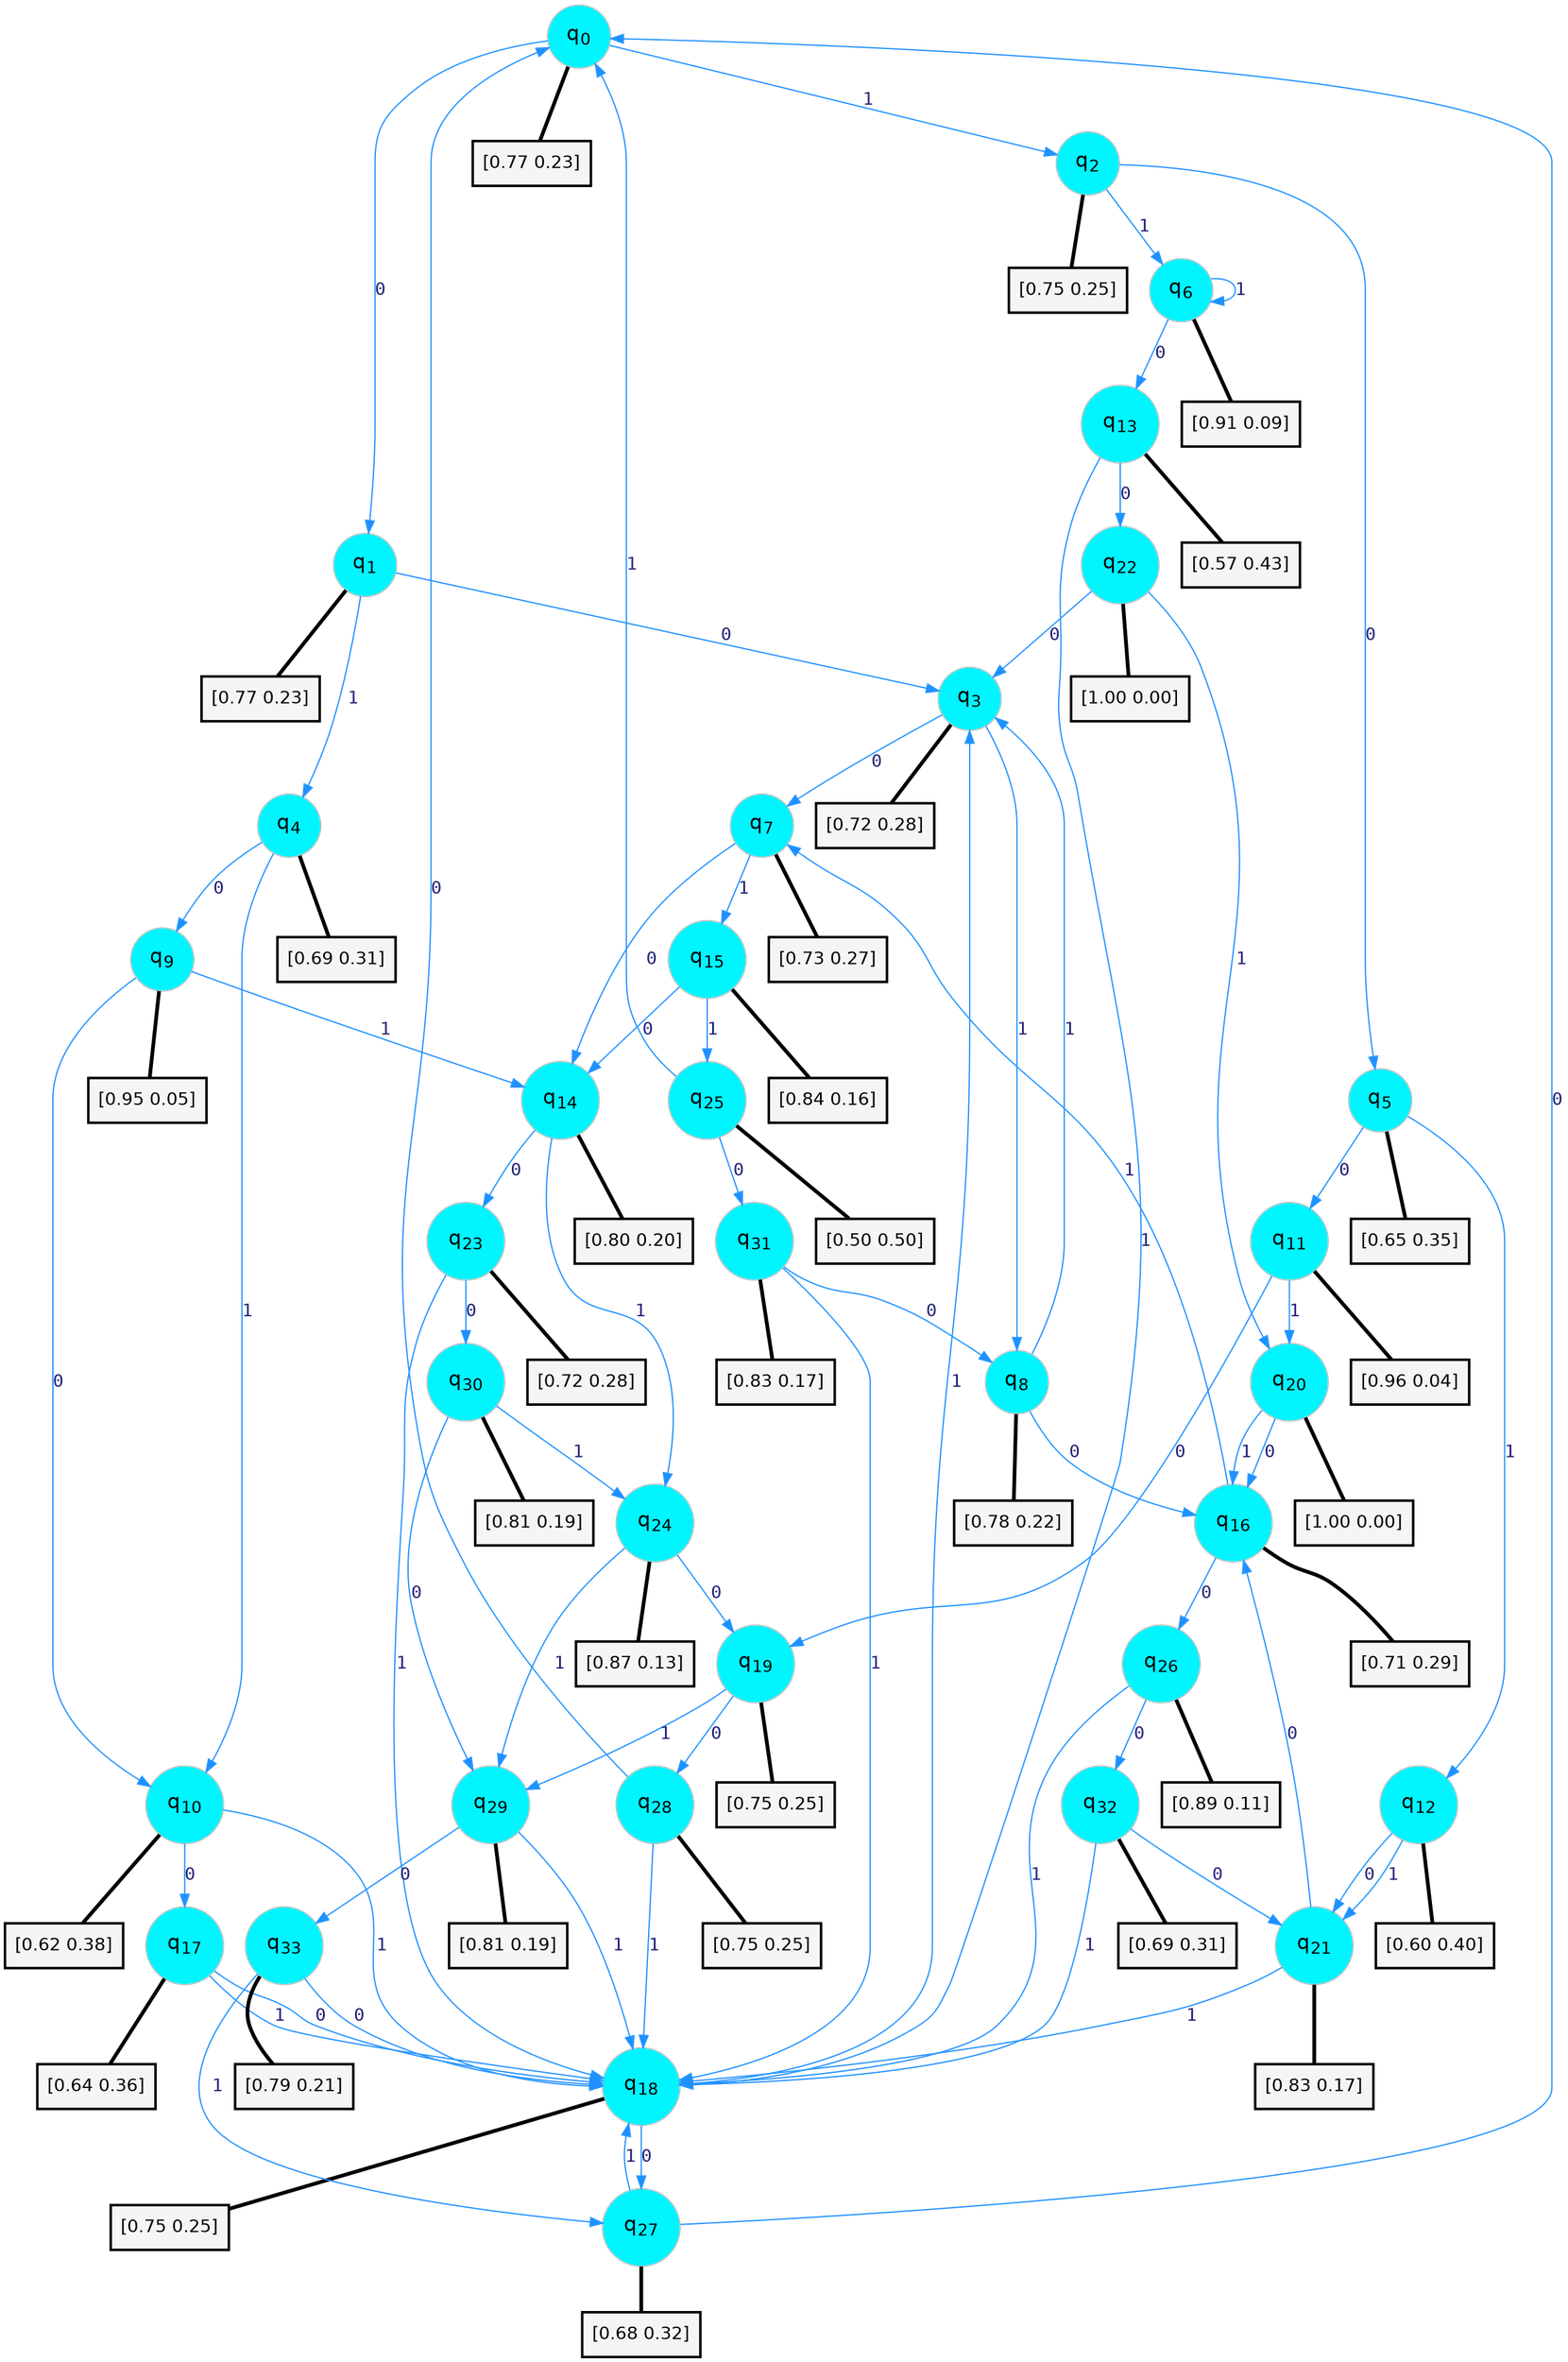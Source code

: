 digraph G {
graph [
bgcolor=transparent, dpi=300, rankdir=TD, size="40,25"];
node [
color=gray, fillcolor=turquoise1, fontcolor=black, fontname=Helvetica, fontsize=16, fontweight=bold, shape=circle, style=filled];
edge [
arrowsize=1, color=dodgerblue1, fontcolor=midnightblue, fontname=courier, fontweight=bold, penwidth=1, style=solid, weight=20];
0[label=<q<SUB>0</SUB>>];
1[label=<q<SUB>1</SUB>>];
2[label=<q<SUB>2</SUB>>];
3[label=<q<SUB>3</SUB>>];
4[label=<q<SUB>4</SUB>>];
5[label=<q<SUB>5</SUB>>];
6[label=<q<SUB>6</SUB>>];
7[label=<q<SUB>7</SUB>>];
8[label=<q<SUB>8</SUB>>];
9[label=<q<SUB>9</SUB>>];
10[label=<q<SUB>10</SUB>>];
11[label=<q<SUB>11</SUB>>];
12[label=<q<SUB>12</SUB>>];
13[label=<q<SUB>13</SUB>>];
14[label=<q<SUB>14</SUB>>];
15[label=<q<SUB>15</SUB>>];
16[label=<q<SUB>16</SUB>>];
17[label=<q<SUB>17</SUB>>];
18[label=<q<SUB>18</SUB>>];
19[label=<q<SUB>19</SUB>>];
20[label=<q<SUB>20</SUB>>];
21[label=<q<SUB>21</SUB>>];
22[label=<q<SUB>22</SUB>>];
23[label=<q<SUB>23</SUB>>];
24[label=<q<SUB>24</SUB>>];
25[label=<q<SUB>25</SUB>>];
26[label=<q<SUB>26</SUB>>];
27[label=<q<SUB>27</SUB>>];
28[label=<q<SUB>28</SUB>>];
29[label=<q<SUB>29</SUB>>];
30[label=<q<SUB>30</SUB>>];
31[label=<q<SUB>31</SUB>>];
32[label=<q<SUB>32</SUB>>];
33[label=<q<SUB>33</SUB>>];
34[label="[0.77 0.23]", shape=box,fontcolor=black, fontname=Helvetica, fontsize=14, penwidth=2, fillcolor=whitesmoke,color=black];
35[label="[0.77 0.23]", shape=box,fontcolor=black, fontname=Helvetica, fontsize=14, penwidth=2, fillcolor=whitesmoke,color=black];
36[label="[0.75 0.25]", shape=box,fontcolor=black, fontname=Helvetica, fontsize=14, penwidth=2, fillcolor=whitesmoke,color=black];
37[label="[0.72 0.28]", shape=box,fontcolor=black, fontname=Helvetica, fontsize=14, penwidth=2, fillcolor=whitesmoke,color=black];
38[label="[0.69 0.31]", shape=box,fontcolor=black, fontname=Helvetica, fontsize=14, penwidth=2, fillcolor=whitesmoke,color=black];
39[label="[0.65 0.35]", shape=box,fontcolor=black, fontname=Helvetica, fontsize=14, penwidth=2, fillcolor=whitesmoke,color=black];
40[label="[0.91 0.09]", shape=box,fontcolor=black, fontname=Helvetica, fontsize=14, penwidth=2, fillcolor=whitesmoke,color=black];
41[label="[0.73 0.27]", shape=box,fontcolor=black, fontname=Helvetica, fontsize=14, penwidth=2, fillcolor=whitesmoke,color=black];
42[label="[0.78 0.22]", shape=box,fontcolor=black, fontname=Helvetica, fontsize=14, penwidth=2, fillcolor=whitesmoke,color=black];
43[label="[0.95 0.05]", shape=box,fontcolor=black, fontname=Helvetica, fontsize=14, penwidth=2, fillcolor=whitesmoke,color=black];
44[label="[0.62 0.38]", shape=box,fontcolor=black, fontname=Helvetica, fontsize=14, penwidth=2, fillcolor=whitesmoke,color=black];
45[label="[0.96 0.04]", shape=box,fontcolor=black, fontname=Helvetica, fontsize=14, penwidth=2, fillcolor=whitesmoke,color=black];
46[label="[0.60 0.40]", shape=box,fontcolor=black, fontname=Helvetica, fontsize=14, penwidth=2, fillcolor=whitesmoke,color=black];
47[label="[0.57 0.43]", shape=box,fontcolor=black, fontname=Helvetica, fontsize=14, penwidth=2, fillcolor=whitesmoke,color=black];
48[label="[0.80 0.20]", shape=box,fontcolor=black, fontname=Helvetica, fontsize=14, penwidth=2, fillcolor=whitesmoke,color=black];
49[label="[0.84 0.16]", shape=box,fontcolor=black, fontname=Helvetica, fontsize=14, penwidth=2, fillcolor=whitesmoke,color=black];
50[label="[0.71 0.29]", shape=box,fontcolor=black, fontname=Helvetica, fontsize=14, penwidth=2, fillcolor=whitesmoke,color=black];
51[label="[0.64 0.36]", shape=box,fontcolor=black, fontname=Helvetica, fontsize=14, penwidth=2, fillcolor=whitesmoke,color=black];
52[label="[0.75 0.25]", shape=box,fontcolor=black, fontname=Helvetica, fontsize=14, penwidth=2, fillcolor=whitesmoke,color=black];
53[label="[0.75 0.25]", shape=box,fontcolor=black, fontname=Helvetica, fontsize=14, penwidth=2, fillcolor=whitesmoke,color=black];
54[label="[1.00 0.00]", shape=box,fontcolor=black, fontname=Helvetica, fontsize=14, penwidth=2, fillcolor=whitesmoke,color=black];
55[label="[0.83 0.17]", shape=box,fontcolor=black, fontname=Helvetica, fontsize=14, penwidth=2, fillcolor=whitesmoke,color=black];
56[label="[1.00 0.00]", shape=box,fontcolor=black, fontname=Helvetica, fontsize=14, penwidth=2, fillcolor=whitesmoke,color=black];
57[label="[0.72 0.28]", shape=box,fontcolor=black, fontname=Helvetica, fontsize=14, penwidth=2, fillcolor=whitesmoke,color=black];
58[label="[0.87 0.13]", shape=box,fontcolor=black, fontname=Helvetica, fontsize=14, penwidth=2, fillcolor=whitesmoke,color=black];
59[label="[0.50 0.50]", shape=box,fontcolor=black, fontname=Helvetica, fontsize=14, penwidth=2, fillcolor=whitesmoke,color=black];
60[label="[0.89 0.11]", shape=box,fontcolor=black, fontname=Helvetica, fontsize=14, penwidth=2, fillcolor=whitesmoke,color=black];
61[label="[0.68 0.32]", shape=box,fontcolor=black, fontname=Helvetica, fontsize=14, penwidth=2, fillcolor=whitesmoke,color=black];
62[label="[0.75 0.25]", shape=box,fontcolor=black, fontname=Helvetica, fontsize=14, penwidth=2, fillcolor=whitesmoke,color=black];
63[label="[0.81 0.19]", shape=box,fontcolor=black, fontname=Helvetica, fontsize=14, penwidth=2, fillcolor=whitesmoke,color=black];
64[label="[0.81 0.19]", shape=box,fontcolor=black, fontname=Helvetica, fontsize=14, penwidth=2, fillcolor=whitesmoke,color=black];
65[label="[0.83 0.17]", shape=box,fontcolor=black, fontname=Helvetica, fontsize=14, penwidth=2, fillcolor=whitesmoke,color=black];
66[label="[0.69 0.31]", shape=box,fontcolor=black, fontname=Helvetica, fontsize=14, penwidth=2, fillcolor=whitesmoke,color=black];
67[label="[0.79 0.21]", shape=box,fontcolor=black, fontname=Helvetica, fontsize=14, penwidth=2, fillcolor=whitesmoke,color=black];
0->1 [label=0];
0->2 [label=1];
0->34 [arrowhead=none, penwidth=3,color=black];
1->3 [label=0];
1->4 [label=1];
1->35 [arrowhead=none, penwidth=3,color=black];
2->5 [label=0];
2->6 [label=1];
2->36 [arrowhead=none, penwidth=3,color=black];
3->7 [label=0];
3->8 [label=1];
3->37 [arrowhead=none, penwidth=3,color=black];
4->9 [label=0];
4->10 [label=1];
4->38 [arrowhead=none, penwidth=3,color=black];
5->11 [label=0];
5->12 [label=1];
5->39 [arrowhead=none, penwidth=3,color=black];
6->13 [label=0];
6->6 [label=1];
6->40 [arrowhead=none, penwidth=3,color=black];
7->14 [label=0];
7->15 [label=1];
7->41 [arrowhead=none, penwidth=3,color=black];
8->16 [label=0];
8->3 [label=1];
8->42 [arrowhead=none, penwidth=3,color=black];
9->10 [label=0];
9->14 [label=1];
9->43 [arrowhead=none, penwidth=3,color=black];
10->17 [label=0];
10->18 [label=1];
10->44 [arrowhead=none, penwidth=3,color=black];
11->19 [label=0];
11->20 [label=1];
11->45 [arrowhead=none, penwidth=3,color=black];
12->21 [label=0];
12->21 [label=1];
12->46 [arrowhead=none, penwidth=3,color=black];
13->22 [label=0];
13->18 [label=1];
13->47 [arrowhead=none, penwidth=3,color=black];
14->23 [label=0];
14->24 [label=1];
14->48 [arrowhead=none, penwidth=3,color=black];
15->14 [label=0];
15->25 [label=1];
15->49 [arrowhead=none, penwidth=3,color=black];
16->26 [label=0];
16->7 [label=1];
16->50 [arrowhead=none, penwidth=3,color=black];
17->18 [label=0];
17->18 [label=1];
17->51 [arrowhead=none, penwidth=3,color=black];
18->27 [label=0];
18->3 [label=1];
18->52 [arrowhead=none, penwidth=3,color=black];
19->28 [label=0];
19->29 [label=1];
19->53 [arrowhead=none, penwidth=3,color=black];
20->16 [label=0];
20->16 [label=1];
20->54 [arrowhead=none, penwidth=3,color=black];
21->16 [label=0];
21->18 [label=1];
21->55 [arrowhead=none, penwidth=3,color=black];
22->3 [label=0];
22->20 [label=1];
22->56 [arrowhead=none, penwidth=3,color=black];
23->30 [label=0];
23->18 [label=1];
23->57 [arrowhead=none, penwidth=3,color=black];
24->19 [label=0];
24->29 [label=1];
24->58 [arrowhead=none, penwidth=3,color=black];
25->31 [label=0];
25->0 [label=1];
25->59 [arrowhead=none, penwidth=3,color=black];
26->32 [label=0];
26->18 [label=1];
26->60 [arrowhead=none, penwidth=3,color=black];
27->0 [label=0];
27->18 [label=1];
27->61 [arrowhead=none, penwidth=3,color=black];
28->0 [label=0];
28->18 [label=1];
28->62 [arrowhead=none, penwidth=3,color=black];
29->33 [label=0];
29->18 [label=1];
29->63 [arrowhead=none, penwidth=3,color=black];
30->29 [label=0];
30->24 [label=1];
30->64 [arrowhead=none, penwidth=3,color=black];
31->8 [label=0];
31->18 [label=1];
31->65 [arrowhead=none, penwidth=3,color=black];
32->21 [label=0];
32->18 [label=1];
32->66 [arrowhead=none, penwidth=3,color=black];
33->18 [label=0];
33->27 [label=1];
33->67 [arrowhead=none, penwidth=3,color=black];
}
